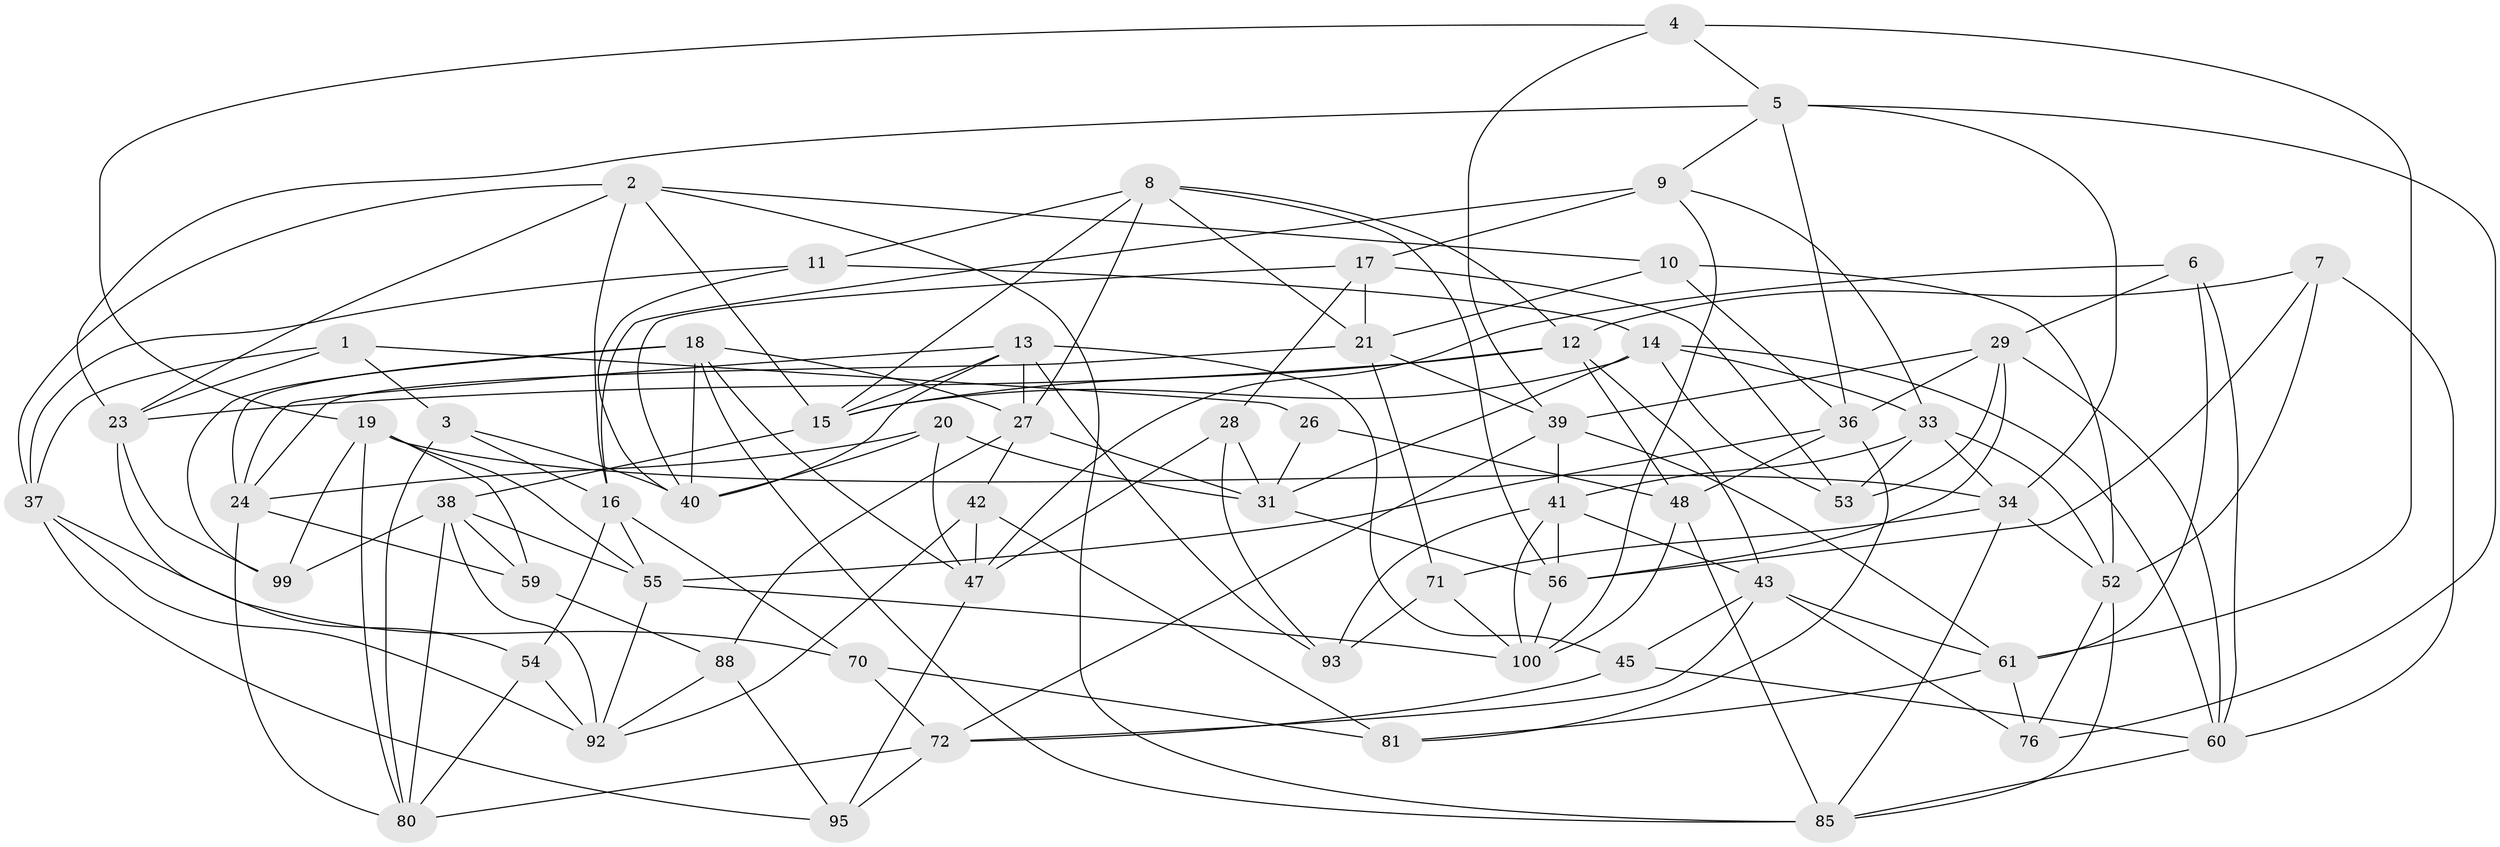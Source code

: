 // original degree distribution, {4: 1.0}
// Generated by graph-tools (version 1.1) at 2025/42/03/06/25 10:42:23]
// undirected, 62 vertices, 161 edges
graph export_dot {
graph [start="1"]
  node [color=gray90,style=filled];
  1;
  2 [super="+84"];
  3;
  4;
  5 [super="+73"];
  6;
  7;
  8 [super="+35"];
  9 [super="+44"];
  10;
  11;
  12 [super="+58"];
  13 [super="+94"];
  14 [super="+25"];
  15 [super="+75"];
  16 [super="+87"];
  17 [super="+96"];
  18 [super="+51"];
  19 [super="+49"];
  20;
  21 [super="+22"];
  23 [super="+30"];
  24 [super="+69"];
  26;
  27 [super="+67"];
  28;
  29 [super="+32"];
  31 [super="+65"];
  33 [super="+57"];
  34 [super="+66"];
  36 [super="+78"];
  37 [super="+62"];
  38 [super="+50"];
  39 [super="+46"];
  40 [super="+79"];
  41 [super="+91"];
  42;
  43 [super="+98"];
  45;
  47 [super="+68"];
  48 [super="+64"];
  52 [super="+86"];
  53;
  54;
  55 [super="+63"];
  56 [super="+82"];
  59;
  60 [super="+90"];
  61 [super="+77"];
  70;
  71;
  72 [super="+74"];
  76;
  80 [super="+83"];
  81;
  85 [super="+89"];
  88;
  92 [super="+97"];
  93;
  95;
  99;
  100 [super="+101"];
  1 -- 3;
  1 -- 26;
  1 -- 37;
  1 -- 23;
  2 -- 23;
  2 -- 16;
  2 -- 10;
  2 -- 37;
  2 -- 85;
  2 -- 15;
  3 -- 80;
  3 -- 16;
  3 -- 40;
  4 -- 39;
  4 -- 19;
  4 -- 61;
  4 -- 5;
  5 -- 9;
  5 -- 76;
  5 -- 23;
  5 -- 34;
  5 -- 36;
  6 -- 47;
  6 -- 61;
  6 -- 60;
  6 -- 29;
  7 -- 56;
  7 -- 12;
  7 -- 52;
  7 -- 60;
  8 -- 21;
  8 -- 15;
  8 -- 56;
  8 -- 27;
  8 -- 11;
  8 -- 12;
  9 -- 17 [weight=2];
  9 -- 100;
  9 -- 16;
  9 -- 33;
  10 -- 36;
  10 -- 21;
  10 -- 52;
  11 -- 40;
  11 -- 37;
  11 -- 14;
  12 -- 48;
  12 -- 43;
  12 -- 23;
  12 -- 15;
  13 -- 93;
  13 -- 45;
  13 -- 24;
  13 -- 40;
  13 -- 27;
  13 -- 15;
  14 -- 53;
  14 -- 31;
  14 -- 33;
  14 -- 60;
  14 -- 15;
  15 -- 38;
  16 -- 55;
  16 -- 70;
  16 -- 54;
  17 -- 28;
  17 -- 53;
  17 -- 40;
  17 -- 21;
  18 -- 99;
  18 -- 85;
  18 -- 27;
  18 -- 40;
  18 -- 24;
  18 -- 47;
  19 -- 99;
  19 -- 59;
  19 -- 80;
  19 -- 34;
  19 -- 55;
  20 -- 24;
  20 -- 40;
  20 -- 31;
  20 -- 47;
  21 -- 24;
  21 -- 39;
  21 -- 71;
  23 -- 99;
  23 -- 54;
  24 -- 59;
  24 -- 80;
  26 -- 48 [weight=2];
  26 -- 31;
  27 -- 31;
  27 -- 88;
  27 -- 42;
  28 -- 31;
  28 -- 93;
  28 -- 47;
  29 -- 53;
  29 -- 36;
  29 -- 56;
  29 -- 60;
  29 -- 39;
  31 -- 56;
  33 -- 41;
  33 -- 53;
  33 -- 52;
  33 -- 34;
  34 -- 52;
  34 -- 71;
  34 -- 85;
  36 -- 55;
  36 -- 48;
  36 -- 81;
  37 -- 92;
  37 -- 70;
  37 -- 95;
  38 -- 99;
  38 -- 92;
  38 -- 80;
  38 -- 59;
  38 -- 55;
  39 -- 41;
  39 -- 72;
  39 -- 61;
  41 -- 56;
  41 -- 43;
  41 -- 100;
  41 -- 93;
  42 -- 47;
  42 -- 81;
  42 -- 92;
  43 -- 61;
  43 -- 72;
  43 -- 76;
  43 -- 45;
  45 -- 60;
  45 -- 72;
  47 -- 95;
  48 -- 100;
  48 -- 85;
  52 -- 76;
  52 -- 85;
  54 -- 80;
  54 -- 92;
  55 -- 100;
  55 -- 92;
  56 -- 100;
  59 -- 88;
  60 -- 85;
  61 -- 81;
  61 -- 76;
  70 -- 81;
  70 -- 72;
  71 -- 93;
  71 -- 100;
  72 -- 80;
  72 -- 95;
  88 -- 92;
  88 -- 95;
}
